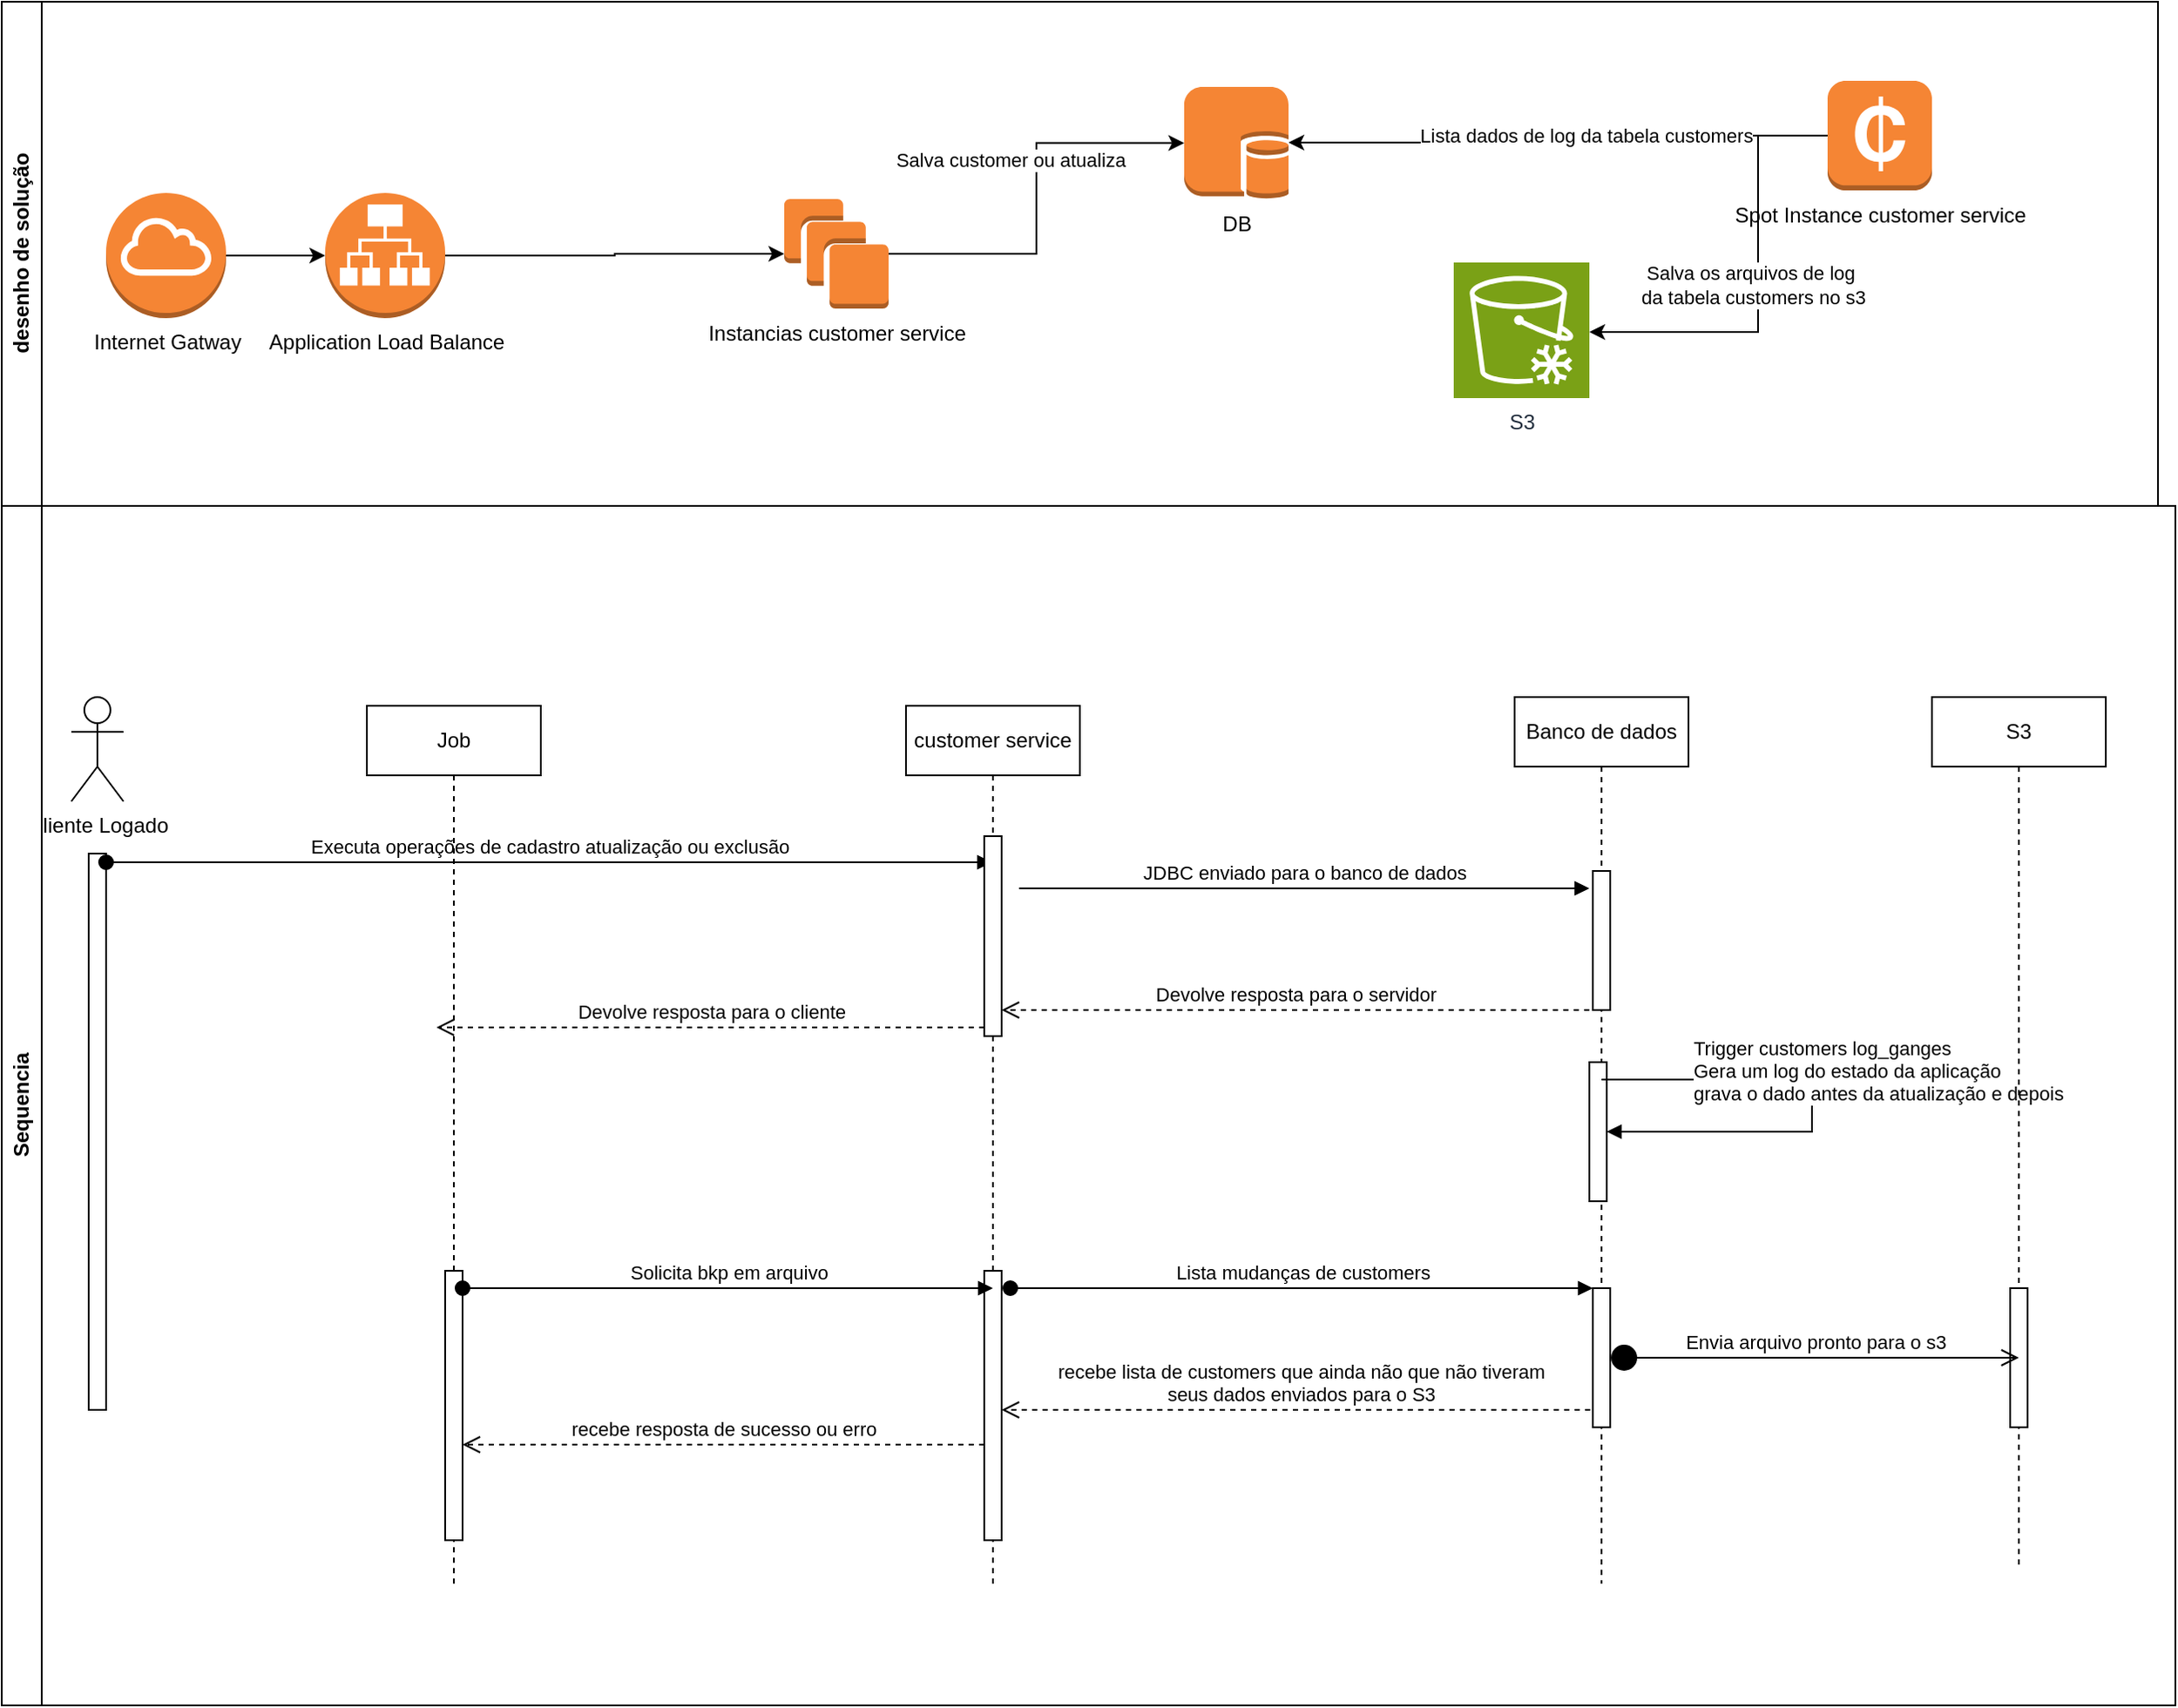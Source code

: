 <mxfile version="24.4.13" type="device">
  <diagram name="Page-1" id="HDnC6sEU8wcp8YAuJ0Jl">
    <mxGraphModel dx="2201" dy="1179" grid="1" gridSize="10" guides="1" tooltips="1" connect="1" arrows="0" fold="1" page="1" pageScale="1" pageWidth="850" pageHeight="1100" math="0" shadow="0">
      <root>
        <mxCell id="0" />
        <mxCell id="1" parent="0" />
        <mxCell id="QLIatf9QMXNeSE1yPhSc-1" value="S3" style="sketch=0;points=[[0,0,0],[0.25,0,0],[0.5,0,0],[0.75,0,0],[1,0,0],[0,1,0],[0.25,1,0],[0.5,1,0],[0.75,1,0],[1,1,0],[0,0.25,0],[0,0.5,0],[0,0.75,0],[1,0.25,0],[1,0.5,0],[1,0.75,0]];outlineConnect=0;fontColor=#232F3E;fillColor=#7AA116;strokeColor=#ffffff;dashed=0;verticalLabelPosition=bottom;verticalAlign=top;align=center;html=1;fontSize=12;fontStyle=0;aspect=fixed;shape=mxgraph.aws4.resourceIcon;resIcon=mxgraph.aws4.glacier;" vertex="1" parent="1">
          <mxGeometry x="425" y="160" width="78" height="78" as="geometry" />
        </mxCell>
        <mxCell id="QLIatf9QMXNeSE1yPhSc-7" style="edgeStyle=orthogonalEdgeStyle;rounded=0;orthogonalLoop=1;jettySize=auto;html=1;exitX=0;exitY=0.5;exitDx=0;exitDy=0;exitPerimeter=0;" edge="1" parent="1" source="QLIatf9QMXNeSE1yPhSc-9" target="QLIatf9QMXNeSE1yPhSc-1">
          <mxGeometry relative="1" as="geometry">
            <mxPoint x="218" y="160" as="sourcePoint" />
            <Array as="points">
              <mxPoint x="600" y="87" />
              <mxPoint x="600" y="200" />
            </Array>
          </mxGeometry>
        </mxCell>
        <mxCell id="QLIatf9QMXNeSE1yPhSc-62" value="Salva os arquivos de log&amp;nbsp;&lt;div&gt;da tabela customers no s3&lt;/div&gt;" style="edgeLabel;html=1;align=center;verticalAlign=middle;resizable=0;points=[];" vertex="1" connectable="0" parent="QLIatf9QMXNeSE1yPhSc-7">
          <mxGeometry x="0.004" y="-3" relative="1" as="geometry">
            <mxPoint as="offset" />
          </mxGeometry>
        </mxCell>
        <mxCell id="QLIatf9QMXNeSE1yPhSc-10" style="edgeStyle=orthogonalEdgeStyle;rounded=0;orthogonalLoop=1;jettySize=auto;html=1;" edge="1" parent="1" source="QLIatf9QMXNeSE1yPhSc-9" target="QLIatf9QMXNeSE1yPhSc-5">
          <mxGeometry relative="1" as="geometry">
            <Array as="points">
              <mxPoint x="470" y="87" />
              <mxPoint x="470" y="91" />
            </Array>
          </mxGeometry>
        </mxCell>
        <mxCell id="QLIatf9QMXNeSE1yPhSc-61" value="Lista dados de log da tabela customers" style="edgeLabel;html=1;align=center;verticalAlign=middle;resizable=0;points=[];" vertex="1" connectable="0" parent="QLIatf9QMXNeSE1yPhSc-10">
          <mxGeometry x="-0.114" relative="1" as="geometry">
            <mxPoint as="offset" />
          </mxGeometry>
        </mxCell>
        <mxCell id="QLIatf9QMXNeSE1yPhSc-9" value="Spot Instance customer service" style="outlineConnect=0;dashed=0;verticalLabelPosition=bottom;verticalAlign=top;align=center;html=1;shape=mxgraph.aws3.spot_instance;fillColor=#F58534;gradientColor=none;" vertex="1" parent="1">
          <mxGeometry x="640" y="55.5" width="60" height="63" as="geometry" />
        </mxCell>
        <mxCell id="QLIatf9QMXNeSE1yPhSc-17" value="desenho de solução" style="swimlane;horizontal=0;whiteSpace=wrap;html=1;" vertex="1" parent="1">
          <mxGeometry x="-410" y="10" width="1240" height="290" as="geometry" />
        </mxCell>
        <mxCell id="QLIatf9QMXNeSE1yPhSc-12" value="Internet Gatway" style="outlineConnect=0;dashed=0;verticalLabelPosition=bottom;verticalAlign=top;align=center;html=1;shape=mxgraph.aws3.internet_gateway;fillColor=#F58534;gradientColor=none;" vertex="1" parent="QLIatf9QMXNeSE1yPhSc-17">
          <mxGeometry x="60" y="110" width="69" height="72" as="geometry" />
        </mxCell>
        <mxCell id="QLIatf9QMXNeSE1yPhSc-11" value="Application Load Balance" style="outlineConnect=0;dashed=0;verticalLabelPosition=bottom;verticalAlign=top;align=center;html=1;shape=mxgraph.aws3.application_load_balancer;fillColor=#F58534;gradientColor=none;" vertex="1" parent="QLIatf9QMXNeSE1yPhSc-17">
          <mxGeometry x="186" y="110" width="69" height="72" as="geometry" />
        </mxCell>
        <mxCell id="QLIatf9QMXNeSE1yPhSc-14" style="edgeStyle=orthogonalEdgeStyle;rounded=0;orthogonalLoop=1;jettySize=auto;html=1;" edge="1" parent="QLIatf9QMXNeSE1yPhSc-17" source="QLIatf9QMXNeSE1yPhSc-12" target="QLIatf9QMXNeSE1yPhSc-11">
          <mxGeometry relative="1" as="geometry" />
        </mxCell>
        <mxCell id="QLIatf9QMXNeSE1yPhSc-13" value="Instancias customer service" style="outlineConnect=0;dashed=0;verticalLabelPosition=bottom;verticalAlign=top;align=center;html=1;shape=mxgraph.aws3.instances;fillColor=#F58534;gradientColor=none;" vertex="1" parent="QLIatf9QMXNeSE1yPhSc-17">
          <mxGeometry x="450" y="113.5" width="60" height="63" as="geometry" />
        </mxCell>
        <mxCell id="QLIatf9QMXNeSE1yPhSc-15" style="edgeStyle=orthogonalEdgeStyle;rounded=0;orthogonalLoop=1;jettySize=auto;html=1;entryX=0;entryY=0.5;entryDx=0;entryDy=0;entryPerimeter=0;" edge="1" parent="QLIatf9QMXNeSE1yPhSc-17" source="QLIatf9QMXNeSE1yPhSc-11" target="QLIatf9QMXNeSE1yPhSc-13">
          <mxGeometry relative="1" as="geometry" />
        </mxCell>
        <mxCell id="QLIatf9QMXNeSE1yPhSc-5" value="DB" style="outlineConnect=0;dashed=0;verticalLabelPosition=bottom;verticalAlign=top;align=center;html=1;shape=mxgraph.aws3.db_on_instance;fillColor=#F58534;gradientColor=none;" vertex="1" parent="QLIatf9QMXNeSE1yPhSc-17">
          <mxGeometry x="680" y="49" width="60" height="64.5" as="geometry" />
        </mxCell>
        <mxCell id="QLIatf9QMXNeSE1yPhSc-6" style="edgeStyle=orthogonalEdgeStyle;rounded=0;orthogonalLoop=1;jettySize=auto;html=1;" edge="1" parent="QLIatf9QMXNeSE1yPhSc-17" source="QLIatf9QMXNeSE1yPhSc-13" target="QLIatf9QMXNeSE1yPhSc-5">
          <mxGeometry relative="1" as="geometry">
            <mxPoint x="616.75" y="141.5" as="sourcePoint" />
          </mxGeometry>
        </mxCell>
        <mxCell id="QLIatf9QMXNeSE1yPhSc-60" value="Salva customer ou atualiza" style="edgeLabel;html=1;align=center;verticalAlign=middle;resizable=0;points=[];" vertex="1" connectable="0" parent="QLIatf9QMXNeSE1yPhSc-6">
          <mxGeometry x="0.424" y="-3" relative="1" as="geometry">
            <mxPoint x="-33" y="6" as="offset" />
          </mxGeometry>
        </mxCell>
        <mxCell id="QLIatf9QMXNeSE1yPhSc-25" value="Cliente Logado" style="shape=umlActor;verticalLabelPosition=bottom;verticalAlign=top;html=1;" vertex="1" parent="1">
          <mxGeometry x="-370" y="410" width="30" height="60" as="geometry" />
        </mxCell>
        <mxCell id="QLIatf9QMXNeSE1yPhSc-30" value="" style="html=1;points=[[0,0,0,0,5],[0,1,0,0,-5],[1,0,0,0,5],[1,1,0,0,-5]];perimeter=orthogonalPerimeter;outlineConnect=0;targetShapes=umlLifeline;portConstraint=eastwest;newEdgeStyle={&quot;curved&quot;:0,&quot;rounded&quot;:0};" vertex="1" parent="1">
          <mxGeometry x="-360" y="500" width="10" height="320" as="geometry" />
        </mxCell>
        <mxCell id="QLIatf9QMXNeSE1yPhSc-32" value="Executa operações de cadastro atualização ou exclusão" style="html=1;verticalAlign=bottom;startArrow=oval;endArrow=block;startSize=8;curved=0;rounded=0;exitX=1;exitY=0;exitDx=0;exitDy=5;exitPerimeter=0;" edge="1" target="QLIatf9QMXNeSE1yPhSc-50" parent="1" source="QLIatf9QMXNeSE1yPhSc-30">
          <mxGeometry relative="1" as="geometry">
            <mxPoint x="90" y="615" as="sourcePoint" />
            <mxPoint x="160" y="505" as="targetPoint" />
          </mxGeometry>
        </mxCell>
        <mxCell id="QLIatf9QMXNeSE1yPhSc-36" value="JDBC enviado para o banco de dados" style="html=1;verticalAlign=bottom;endArrow=block;curved=0;rounded=0;" edge="1" parent="1">
          <mxGeometry width="80" relative="1" as="geometry">
            <mxPoint x="175" y="520.0" as="sourcePoint" />
            <mxPoint x="503" y="520.0" as="targetPoint" />
          </mxGeometry>
        </mxCell>
        <mxCell id="QLIatf9QMXNeSE1yPhSc-39" value="Devolve resposta para o servidor" style="html=1;verticalAlign=bottom;endArrow=open;dashed=1;endSize=8;curved=0;rounded=0;" edge="1" parent="1" target="QLIatf9QMXNeSE1yPhSc-51">
          <mxGeometry relative="1" as="geometry">
            <mxPoint x="503" y="590" as="sourcePoint" />
            <mxPoint x="170" y="590" as="targetPoint" />
          </mxGeometry>
        </mxCell>
        <mxCell id="QLIatf9QMXNeSE1yPhSc-40" value="Devolve resposta para o cliente" style="html=1;verticalAlign=bottom;endArrow=open;dashed=1;endSize=8;curved=0;rounded=0;" edge="1" parent="1">
          <mxGeometry relative="1" as="geometry">
            <mxPoint x="155" y="600" as="sourcePoint" />
            <mxPoint x="-160" y="600" as="targetPoint" />
          </mxGeometry>
        </mxCell>
        <mxCell id="QLIatf9QMXNeSE1yPhSc-41" value="Lista mudanças de customers" style="html=1;verticalAlign=bottom;startArrow=oval;startFill=1;endArrow=block;startSize=8;curved=0;rounded=0;" edge="1" parent="1" target="QLIatf9QMXNeSE1yPhSc-48">
          <mxGeometry width="60" relative="1" as="geometry">
            <mxPoint x="170" y="750.0" as="sourcePoint" />
            <mxPoint x="503" y="750.0" as="targetPoint" />
          </mxGeometry>
        </mxCell>
        <mxCell id="QLIatf9QMXNeSE1yPhSc-42" value="recebe lista de customers que ainda não que não tiveram&lt;div&gt;seus dados enviados para o S3&lt;/div&gt;" style="html=1;verticalAlign=bottom;endArrow=open;dashed=1;endSize=8;curved=0;rounded=0;" edge="1" parent="1" source="QLIatf9QMXNeSE1yPhSc-45" target="QLIatf9QMXNeSE1yPhSc-52">
          <mxGeometry relative="1" as="geometry">
            <mxPoint x="503" y="660.0" as="sourcePoint" />
            <mxPoint x="170" y="820" as="targetPoint" />
            <Array as="points">
              <mxPoint x="330" y="820" />
            </Array>
          </mxGeometry>
        </mxCell>
        <mxCell id="QLIatf9QMXNeSE1yPhSc-45" value="Banco de dados" style="shape=umlLifeline;perimeter=lifelinePerimeter;whiteSpace=wrap;html=1;container=1;dropTarget=0;collapsible=0;recursiveResize=0;outlineConnect=0;portConstraint=eastwest;newEdgeStyle={&quot;curved&quot;:0,&quot;rounded&quot;:0};" vertex="1" parent="1">
          <mxGeometry x="460" y="410" width="100" height="510" as="geometry" />
        </mxCell>
        <mxCell id="QLIatf9QMXNeSE1yPhSc-46" value="" style="html=1;points=[[0,0,0,0,5],[0,1,0,0,-5],[1,0,0,0,5],[1,1,0,0,-5]];perimeter=orthogonalPerimeter;outlineConnect=0;targetShapes=umlLifeline;portConstraint=eastwest;newEdgeStyle={&quot;curved&quot;:0,&quot;rounded&quot;:0};" vertex="1" parent="QLIatf9QMXNeSE1yPhSc-45">
          <mxGeometry x="45" y="100" width="10" height="80" as="geometry" />
        </mxCell>
        <mxCell id="QLIatf9QMXNeSE1yPhSc-47" value="" style="html=1;points=[[0,0,0,0,5],[0,1,0,0,-5],[1,0,0,0,5],[1,1,0,0,-5]];perimeter=orthogonalPerimeter;outlineConnect=0;targetShapes=umlLifeline;portConstraint=eastwest;newEdgeStyle={&quot;curved&quot;:0,&quot;rounded&quot;:0};" vertex="1" parent="QLIatf9QMXNeSE1yPhSc-45">
          <mxGeometry x="43" y="210" width="10" height="80" as="geometry" />
        </mxCell>
        <mxCell id="QLIatf9QMXNeSE1yPhSc-38" value="Trigger&amp;nbsp;customers log_ganges&lt;div&gt;Gera um log do estado da aplicação&lt;/div&gt;&lt;div&gt;grava o dado antes da atualização e depois&lt;/div&gt;" style="html=1;align=left;spacingLeft=2;endArrow=block;rounded=0;edgeStyle=orthogonalEdgeStyle;curved=0;rounded=0;" edge="1" target="QLIatf9QMXNeSE1yPhSc-47" parent="QLIatf9QMXNeSE1yPhSc-45" source="QLIatf9QMXNeSE1yPhSc-45">
          <mxGeometry x="-0.63" y="5" relative="1" as="geometry">
            <mxPoint x="60" y="220.0" as="sourcePoint" />
            <Array as="points">
              <mxPoint x="171" y="220" />
              <mxPoint x="171" y="250" />
            </Array>
            <mxPoint x="60.75" y="300" as="targetPoint" />
            <mxPoint x="-1" as="offset" />
          </mxGeometry>
        </mxCell>
        <mxCell id="QLIatf9QMXNeSE1yPhSc-48" value="" style="html=1;points=[[0,0,0,0,5],[0,1,0,0,-5],[1,0,0,0,5],[1,1,0,0,-5]];perimeter=orthogonalPerimeter;outlineConnect=0;targetShapes=umlLifeline;portConstraint=eastwest;newEdgeStyle={&quot;curved&quot;:0,&quot;rounded&quot;:0};" vertex="1" parent="QLIatf9QMXNeSE1yPhSc-45">
          <mxGeometry x="45" y="340" width="10" height="80" as="geometry" />
        </mxCell>
        <mxCell id="QLIatf9QMXNeSE1yPhSc-50" value="customer service" style="shape=umlLifeline;perimeter=lifelinePerimeter;whiteSpace=wrap;html=1;container=1;dropTarget=0;collapsible=0;recursiveResize=0;outlineConnect=0;portConstraint=eastwest;newEdgeStyle={&quot;curved&quot;:0,&quot;rounded&quot;:0};" vertex="1" parent="1">
          <mxGeometry x="110" y="415" width="100" height="505" as="geometry" />
        </mxCell>
        <mxCell id="QLIatf9QMXNeSE1yPhSc-51" value="" style="html=1;points=[[0,0,0,0,5],[0,1,0,0,-5],[1,0,0,0,5],[1,1,0,0,-5]];perimeter=orthogonalPerimeter;outlineConnect=0;targetShapes=umlLifeline;portConstraint=eastwest;newEdgeStyle={&quot;curved&quot;:0,&quot;rounded&quot;:0};" vertex="1" parent="QLIatf9QMXNeSE1yPhSc-50">
          <mxGeometry x="45" y="75" width="10" height="115" as="geometry" />
        </mxCell>
        <mxCell id="QLIatf9QMXNeSE1yPhSc-52" value="" style="html=1;points=[[0,0,0,0,5],[0,1,0,0,-5],[1,0,0,0,5],[1,1,0,0,-5]];perimeter=orthogonalPerimeter;outlineConnect=0;targetShapes=umlLifeline;portConstraint=eastwest;newEdgeStyle={&quot;curved&quot;:0,&quot;rounded&quot;:0};" vertex="1" parent="QLIatf9QMXNeSE1yPhSc-50">
          <mxGeometry x="45" y="325" width="10" height="155" as="geometry" />
        </mxCell>
        <mxCell id="QLIatf9QMXNeSE1yPhSc-53" value="Job" style="shape=umlLifeline;whiteSpace=wrap;html=1;container=1;dropTarget=0;collapsible=0;recursiveResize=0;outlineConnect=0;portConstraint=eastwest;newEdgeStyle={&quot;curved&quot;:0,&quot;rounded&quot;:0};points=[[0,0,0,0,5],[0,1,0,0,-5],[1,0,0,0,5],[1,1,0,0,-5]];perimeter=rectanglePerimeter;targetShapes=umlLifeline;participant=label;" vertex="1" parent="1">
          <mxGeometry x="-200" y="415" width="100" height="505" as="geometry" />
        </mxCell>
        <mxCell id="QLIatf9QMXNeSE1yPhSc-54" value="" style="html=1;points=[[0,0,0,0,5],[0,1,0,0,-5],[1,0,0,0,5],[1,1,0,0,-5]];perimeter=orthogonalPerimeter;outlineConnect=0;targetShapes=umlLifeline;portConstraint=eastwest;newEdgeStyle={&quot;curved&quot;:0,&quot;rounded&quot;:0};" vertex="1" parent="QLIatf9QMXNeSE1yPhSc-53">
          <mxGeometry x="45" y="325" width="10" height="155" as="geometry" />
        </mxCell>
        <mxCell id="QLIatf9QMXNeSE1yPhSc-55" value="Solicita bkp em arquivo" style="html=1;verticalAlign=bottom;startArrow=oval;startFill=1;endArrow=block;startSize=8;curved=0;rounded=0;" edge="1" parent="1" source="QLIatf9QMXNeSE1yPhSc-54">
          <mxGeometry width="60" relative="1" as="geometry">
            <mxPoint x="130" y="750" as="sourcePoint" />
            <mxPoint x="160" y="750" as="targetPoint" />
          </mxGeometry>
        </mxCell>
        <mxCell id="QLIatf9QMXNeSE1yPhSc-56" value="recebe resposta de sucesso ou erro" style="html=1;verticalAlign=bottom;endArrow=open;dashed=1;endSize=8;curved=0;rounded=0;" edge="1" parent="1">
          <mxGeometry relative="1" as="geometry">
            <mxPoint x="155.0" y="840" as="sourcePoint" />
            <mxPoint x="-145" y="840" as="targetPoint" />
          </mxGeometry>
        </mxCell>
        <mxCell id="QLIatf9QMXNeSE1yPhSc-57" value="S3" style="shape=umlLifeline;perimeter=lifelinePerimeter;whiteSpace=wrap;html=1;container=1;dropTarget=0;collapsible=0;recursiveResize=0;outlineConnect=0;portConstraint=eastwest;newEdgeStyle={&quot;curved&quot;:0,&quot;rounded&quot;:0};" vertex="1" parent="1">
          <mxGeometry x="700" y="410" width="100" height="500" as="geometry" />
        </mxCell>
        <mxCell id="QLIatf9QMXNeSE1yPhSc-59" value="" style="html=1;points=[[0,0,0,0,5],[0,1,0,0,-5],[1,0,0,0,5],[1,1,0,0,-5]];perimeter=orthogonalPerimeter;outlineConnect=0;targetShapes=umlLifeline;portConstraint=eastwest;newEdgeStyle={&quot;curved&quot;:0,&quot;rounded&quot;:0};" vertex="1" parent="QLIatf9QMXNeSE1yPhSc-57">
          <mxGeometry x="45" y="340" width="10" height="80" as="geometry" />
        </mxCell>
        <mxCell id="QLIatf9QMXNeSE1yPhSc-58" value="Envia arquivo pronto para o s3" style="html=1;verticalAlign=bottom;startArrow=circle;startFill=1;endArrow=open;startSize=6;endSize=8;curved=0;rounded=0;" edge="1" parent="1" source="QLIatf9QMXNeSE1yPhSc-48">
          <mxGeometry width="80" relative="1" as="geometry">
            <mxPoint x="520" y="790" as="sourcePoint" />
            <mxPoint x="750" y="790" as="targetPoint" />
          </mxGeometry>
        </mxCell>
        <mxCell id="QLIatf9QMXNeSE1yPhSc-63" value="Sequencia" style="swimlane;horizontal=0;whiteSpace=wrap;html=1;" vertex="1" parent="1">
          <mxGeometry x="-410" y="300" width="1250" height="690" as="geometry" />
        </mxCell>
      </root>
    </mxGraphModel>
  </diagram>
</mxfile>
